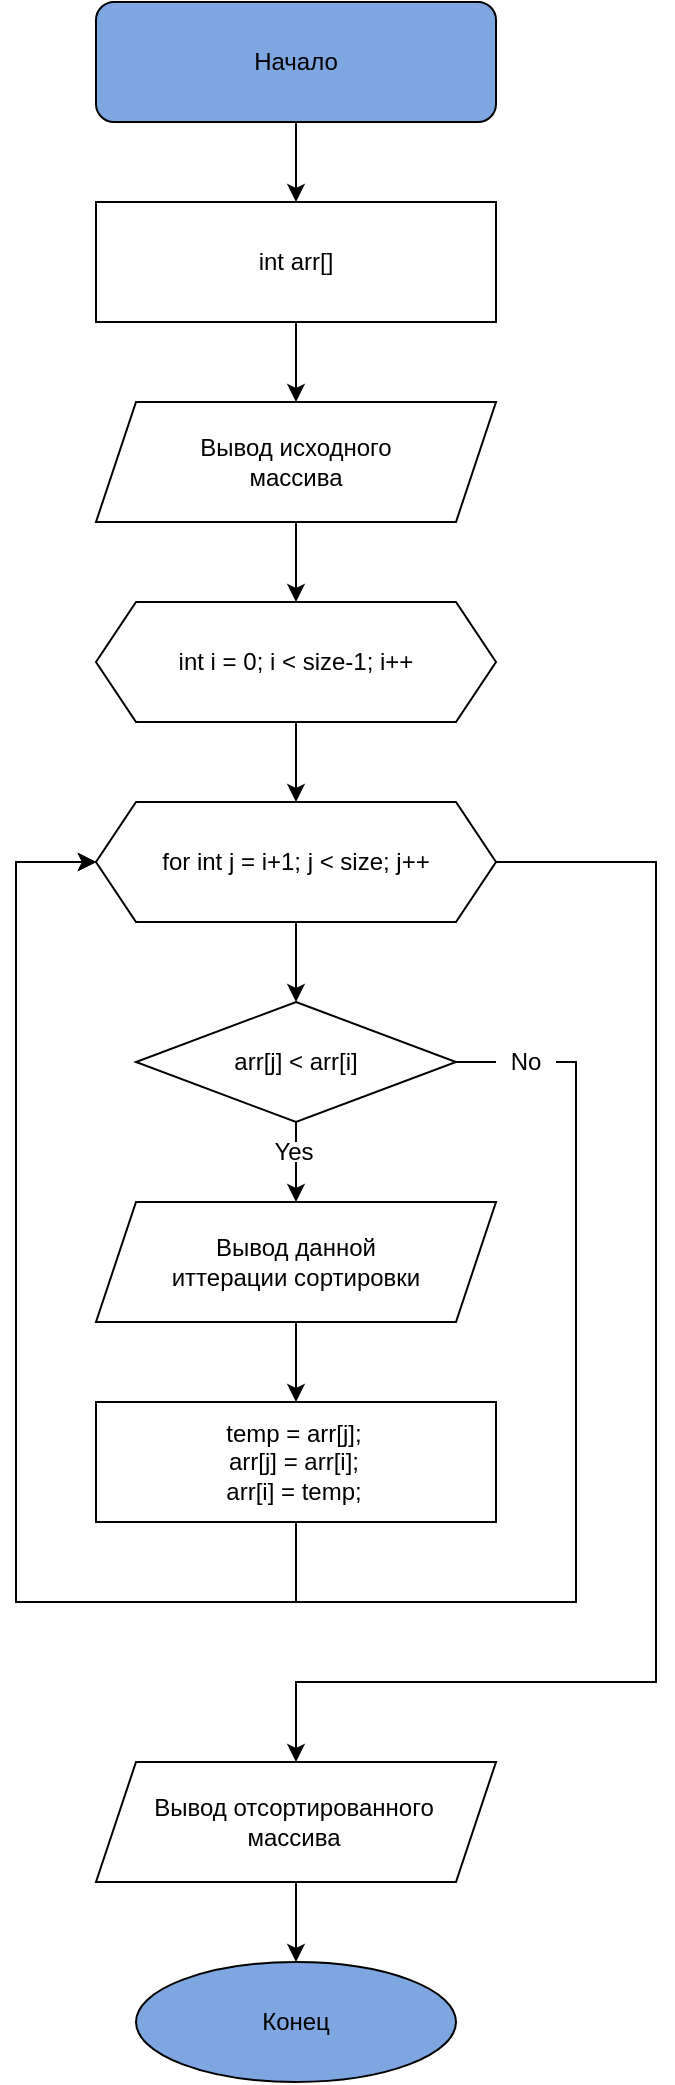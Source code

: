 <mxfile version="21.2.8" type="device">
  <diagram name="Страница 1" id="i1BFGR4zzyVL8XXpe5Dz">
    <mxGraphModel dx="778" dy="651" grid="1" gridSize="10" guides="1" tooltips="1" connect="1" arrows="1" fold="1" page="1" pageScale="1" pageWidth="827" pageHeight="1169" math="0" shadow="0">
      <root>
        <mxCell id="0" />
        <mxCell id="1" parent="0" />
        <mxCell id="WJeQVq-rOiD9zwmr4dxv-5" style="edgeStyle=orthogonalEdgeStyle;rounded=0;orthogonalLoop=1;jettySize=auto;html=1;exitX=0.5;exitY=1;exitDx=0;exitDy=0;entryX=0.5;entryY=0;entryDx=0;entryDy=0;" parent="1" source="WJeQVq-rOiD9zwmr4dxv-1" target="WJeQVq-rOiD9zwmr4dxv-3" edge="1">
          <mxGeometry relative="1" as="geometry" />
        </mxCell>
        <mxCell id="WJeQVq-rOiD9zwmr4dxv-1" value="" style="rounded=1;whiteSpace=wrap;html=1;fillColor=#7EA6E0;" parent="1" vertex="1">
          <mxGeometry x="300" y="60" width="200" height="60" as="geometry" />
        </mxCell>
        <mxCell id="WJeQVq-rOiD9zwmr4dxv-2" value="Начало" style="text;html=1;strokeColor=none;fillColor=none;align=center;verticalAlign=middle;whiteSpace=wrap;rounded=0;" parent="1" vertex="1">
          <mxGeometry x="370" y="75" width="60" height="30" as="geometry" />
        </mxCell>
        <mxCell id="WJeQVq-rOiD9zwmr4dxv-8" style="edgeStyle=orthogonalEdgeStyle;rounded=0;orthogonalLoop=1;jettySize=auto;html=1;exitX=0.5;exitY=1;exitDx=0;exitDy=0;entryX=0.5;entryY=0;entryDx=0;entryDy=0;" parent="1" source="WJeQVq-rOiD9zwmr4dxv-3" target="WJeQVq-rOiD9zwmr4dxv-6" edge="1">
          <mxGeometry relative="1" as="geometry" />
        </mxCell>
        <mxCell id="WJeQVq-rOiD9zwmr4dxv-3" value="" style="rounded=0;whiteSpace=wrap;html=1;" parent="1" vertex="1">
          <mxGeometry x="300" y="160" width="200" height="60" as="geometry" />
        </mxCell>
        <mxCell id="WJeQVq-rOiD9zwmr4dxv-4" value="int arr[]" style="text;html=1;strokeColor=none;fillColor=none;align=center;verticalAlign=middle;whiteSpace=wrap;rounded=0;" parent="1" vertex="1">
          <mxGeometry x="370" y="175" width="60" height="30" as="geometry" />
        </mxCell>
        <mxCell id="WJeQVq-rOiD9zwmr4dxv-10" style="edgeStyle=orthogonalEdgeStyle;rounded=0;orthogonalLoop=1;jettySize=auto;html=1;exitX=0.5;exitY=1;exitDx=0;exitDy=0;entryX=0.5;entryY=0;entryDx=0;entryDy=0;" parent="1" source="WJeQVq-rOiD9zwmr4dxv-6" target="WJeQVq-rOiD9zwmr4dxv-9" edge="1">
          <mxGeometry relative="1" as="geometry" />
        </mxCell>
        <mxCell id="WJeQVq-rOiD9zwmr4dxv-6" value="" style="shape=parallelogram;perimeter=parallelogramPerimeter;whiteSpace=wrap;html=1;fixedSize=1;" parent="1" vertex="1">
          <mxGeometry x="300" y="260" width="200" height="60" as="geometry" />
        </mxCell>
        <mxCell id="WJeQVq-rOiD9zwmr4dxv-7" value="Вывод исходного массива" style="text;html=1;strokeColor=none;fillColor=none;align=center;verticalAlign=middle;whiteSpace=wrap;rounded=0;" parent="1" vertex="1">
          <mxGeometry x="345" y="275" width="110" height="30" as="geometry" />
        </mxCell>
        <mxCell id="WJeQVq-rOiD9zwmr4dxv-13" style="edgeStyle=orthogonalEdgeStyle;rounded=0;orthogonalLoop=1;jettySize=auto;html=1;exitX=0.5;exitY=1;exitDx=0;exitDy=0;" parent="1" source="WJeQVq-rOiD9zwmr4dxv-9" target="WJeQVq-rOiD9zwmr4dxv-12" edge="1">
          <mxGeometry relative="1" as="geometry" />
        </mxCell>
        <mxCell id="WJeQVq-rOiD9zwmr4dxv-9" value="" style="shape=hexagon;perimeter=hexagonPerimeter2;whiteSpace=wrap;html=1;fixedSize=1;" parent="1" vertex="1">
          <mxGeometry x="300" y="360" width="200" height="60" as="geometry" />
        </mxCell>
        <mxCell id="WJeQVq-rOiD9zwmr4dxv-11" value="int i = 0; i &amp;lt; size-1; i++" style="text;html=1;strokeColor=none;fillColor=none;align=center;verticalAlign=middle;whiteSpace=wrap;rounded=0;" parent="1" vertex="1">
          <mxGeometry x="340" y="375" width="120" height="30" as="geometry" />
        </mxCell>
        <mxCell id="WJeQVq-rOiD9zwmr4dxv-20" style="edgeStyle=orthogonalEdgeStyle;rounded=0;orthogonalLoop=1;jettySize=auto;html=1;exitX=0.5;exitY=1;exitDx=0;exitDy=0;entryX=0.5;entryY=0;entryDx=0;entryDy=0;" parent="1" source="WJeQVq-rOiD9zwmr4dxv-12" target="WJeQVq-rOiD9zwmr4dxv-19" edge="1">
          <mxGeometry relative="1" as="geometry" />
        </mxCell>
        <mxCell id="WJeQVq-rOiD9zwmr4dxv-35" style="edgeStyle=orthogonalEdgeStyle;rounded=0;orthogonalLoop=1;jettySize=auto;html=1;exitX=1;exitY=0.5;exitDx=0;exitDy=0;entryX=0.5;entryY=0;entryDx=0;entryDy=0;" parent="1" source="WJeQVq-rOiD9zwmr4dxv-12" target="WJeQVq-rOiD9zwmr4dxv-33" edge="1">
          <mxGeometry relative="1" as="geometry">
            <Array as="points">
              <mxPoint x="580" y="490" />
              <mxPoint x="580" y="900" />
            </Array>
          </mxGeometry>
        </mxCell>
        <mxCell id="WJeQVq-rOiD9zwmr4dxv-12" value="" style="shape=hexagon;perimeter=hexagonPerimeter2;whiteSpace=wrap;html=1;fixedSize=1;" parent="1" vertex="1">
          <mxGeometry x="300" y="460" width="200" height="60" as="geometry" />
        </mxCell>
        <mxCell id="WJeQVq-rOiD9zwmr4dxv-14" value="for int j = i+1; j &amp;lt; size; j++" style="text;html=1;strokeColor=none;fillColor=none;align=center;verticalAlign=middle;whiteSpace=wrap;rounded=0;" parent="1" vertex="1">
          <mxGeometry x="332" y="475" width="136" height="30" as="geometry" />
        </mxCell>
        <mxCell id="WJeQVq-rOiD9zwmr4dxv-27" style="edgeStyle=orthogonalEdgeStyle;rounded=0;orthogonalLoop=1;jettySize=auto;html=1;exitX=0.5;exitY=1;exitDx=0;exitDy=0;entryX=0.5;entryY=0;entryDx=0;entryDy=0;" parent="1" source="WJeQVq-rOiD9zwmr4dxv-16" target="WJeQVq-rOiD9zwmr4dxv-25" edge="1">
          <mxGeometry relative="1" as="geometry" />
        </mxCell>
        <mxCell id="WJeQVq-rOiD9zwmr4dxv-16" value="" style="shape=parallelogram;perimeter=parallelogramPerimeter;whiteSpace=wrap;html=1;fixedSize=1;" parent="1" vertex="1">
          <mxGeometry x="300" y="660" width="200" height="60" as="geometry" />
        </mxCell>
        <mxCell id="WJeQVq-rOiD9zwmr4dxv-17" value="Вывод данной иттерации сортировки" style="text;html=1;strokeColor=none;fillColor=none;align=center;verticalAlign=middle;whiteSpace=wrap;rounded=0;" parent="1" vertex="1">
          <mxGeometry x="330" y="675" width="140" height="30" as="geometry" />
        </mxCell>
        <mxCell id="WJeQVq-rOiD9zwmr4dxv-22" style="edgeStyle=orthogonalEdgeStyle;rounded=0;orthogonalLoop=1;jettySize=auto;html=1;exitX=0.5;exitY=1;exitDx=0;exitDy=0;entryX=0.5;entryY=0;entryDx=0;entryDy=0;" parent="1" source="WJeQVq-rOiD9zwmr4dxv-19" target="WJeQVq-rOiD9zwmr4dxv-16" edge="1">
          <mxGeometry relative="1" as="geometry" />
        </mxCell>
        <mxCell id="WJeQVq-rOiD9zwmr4dxv-29" style="edgeStyle=orthogonalEdgeStyle;rounded=0;orthogonalLoop=1;jettySize=auto;html=1;exitX=1;exitY=0.5;exitDx=0;exitDy=0;entryX=0;entryY=0.5;entryDx=0;entryDy=0;" parent="1" source="WJeQVq-rOiD9zwmr4dxv-30" target="WJeQVq-rOiD9zwmr4dxv-12" edge="1">
          <mxGeometry relative="1" as="geometry">
            <Array as="points">
              <mxPoint x="540" y="590" />
              <mxPoint x="540" y="860" />
              <mxPoint x="260" y="860" />
              <mxPoint x="260" y="490" />
            </Array>
          </mxGeometry>
        </mxCell>
        <mxCell id="WJeQVq-rOiD9zwmr4dxv-19" value="" style="rhombus;whiteSpace=wrap;html=1;" parent="1" vertex="1">
          <mxGeometry x="320" y="560" width="160" height="60" as="geometry" />
        </mxCell>
        <mxCell id="WJeQVq-rOiD9zwmr4dxv-21" value="arr[j] &amp;lt; arr[i]" style="text;html=1;strokeColor=none;fillColor=none;align=center;verticalAlign=middle;whiteSpace=wrap;rounded=0;" parent="1" vertex="1">
          <mxGeometry x="365" y="575" width="70" height="30" as="geometry" />
        </mxCell>
        <mxCell id="WJeQVq-rOiD9zwmr4dxv-23" value="Yes" style="text;strokeColor=none;align=center;fillColor=#FFFFFF;html=1;verticalAlign=middle;whiteSpace=wrap;rounded=0;" parent="1" vertex="1">
          <mxGeometry x="384" y="630" width="30" height="10" as="geometry" />
        </mxCell>
        <mxCell id="WJeQVq-rOiD9zwmr4dxv-28" style="edgeStyle=orthogonalEdgeStyle;rounded=0;orthogonalLoop=1;jettySize=auto;html=1;exitX=0.5;exitY=1;exitDx=0;exitDy=0;entryX=0;entryY=0.5;entryDx=0;entryDy=0;" parent="1" source="WJeQVq-rOiD9zwmr4dxv-25" target="WJeQVq-rOiD9zwmr4dxv-12" edge="1">
          <mxGeometry relative="1" as="geometry">
            <Array as="points">
              <mxPoint x="400" y="860" />
              <mxPoint x="260" y="860" />
              <mxPoint x="260" y="490" />
            </Array>
          </mxGeometry>
        </mxCell>
        <mxCell id="WJeQVq-rOiD9zwmr4dxv-25" value="" style="rounded=0;whiteSpace=wrap;html=1;" parent="1" vertex="1">
          <mxGeometry x="300" y="760" width="200" height="60" as="geometry" />
        </mxCell>
        <mxCell id="WJeQVq-rOiD9zwmr4dxv-26" value="temp = arr[j];&lt;br&gt;arr[j] = arr[i];&lt;br&gt;arr[i] = temp;" style="text;html=1;strokeColor=none;fillColor=none;align=center;verticalAlign=middle;whiteSpace=wrap;rounded=0;" parent="1" vertex="1">
          <mxGeometry x="364" y="770" width="70" height="40" as="geometry" />
        </mxCell>
        <mxCell id="WJeQVq-rOiD9zwmr4dxv-32" value="" style="edgeStyle=orthogonalEdgeStyle;rounded=0;orthogonalLoop=1;jettySize=auto;html=1;exitX=1;exitY=0.5;exitDx=0;exitDy=0;entryX=0;entryY=0.5;entryDx=0;entryDy=0;" parent="1" source="WJeQVq-rOiD9zwmr4dxv-19" target="WJeQVq-rOiD9zwmr4dxv-12" edge="1">
          <mxGeometry relative="1" as="geometry">
            <mxPoint x="480" y="590" as="sourcePoint" />
            <mxPoint x="490" y="590" as="targetPoint" />
            <Array as="points">
              <mxPoint x="540" y="590" />
              <mxPoint x="540" y="860" />
              <mxPoint x="260" y="860" />
              <mxPoint x="260" y="490" />
            </Array>
          </mxGeometry>
        </mxCell>
        <mxCell id="WJeQVq-rOiD9zwmr4dxv-30" value="No" style="text;html=1;strokeColor=none;fillColor=#FFFFFF;align=center;verticalAlign=middle;whiteSpace=wrap;rounded=0;" parent="1" vertex="1">
          <mxGeometry x="500" y="585" width="30" height="10" as="geometry" />
        </mxCell>
        <mxCell id="WJeQVq-rOiD9zwmr4dxv-38" style="edgeStyle=orthogonalEdgeStyle;rounded=0;orthogonalLoop=1;jettySize=auto;html=1;exitX=0.5;exitY=1;exitDx=0;exitDy=0;entryX=0.5;entryY=0;entryDx=0;entryDy=0;" parent="1" source="WJeQVq-rOiD9zwmr4dxv-33" target="WJeQVq-rOiD9zwmr4dxv-36" edge="1">
          <mxGeometry relative="1" as="geometry" />
        </mxCell>
        <mxCell id="WJeQVq-rOiD9zwmr4dxv-33" value="" style="shape=parallelogram;perimeter=parallelogramPerimeter;whiteSpace=wrap;html=1;fixedSize=1;" parent="1" vertex="1">
          <mxGeometry x="300" y="940" width="200" height="60" as="geometry" />
        </mxCell>
        <mxCell id="WJeQVq-rOiD9zwmr4dxv-34" value="Вывод отсортированного массива" style="text;html=1;strokeColor=none;fillColor=none;align=center;verticalAlign=middle;whiteSpace=wrap;rounded=0;" parent="1" vertex="1">
          <mxGeometry x="324" y="955" width="150" height="30" as="geometry" />
        </mxCell>
        <mxCell id="WJeQVq-rOiD9zwmr4dxv-36" value="" style="ellipse;whiteSpace=wrap;html=1;fillColor=#7EA6E0;" parent="1" vertex="1">
          <mxGeometry x="320" y="1040" width="160" height="60" as="geometry" />
        </mxCell>
        <mxCell id="WJeQVq-rOiD9zwmr4dxv-37" value="Конец" style="text;html=1;strokeColor=none;fillColor=none;align=center;verticalAlign=middle;whiteSpace=wrap;rounded=0;" parent="1" vertex="1">
          <mxGeometry x="370" y="1055" width="60" height="30" as="geometry" />
        </mxCell>
      </root>
    </mxGraphModel>
  </diagram>
</mxfile>

